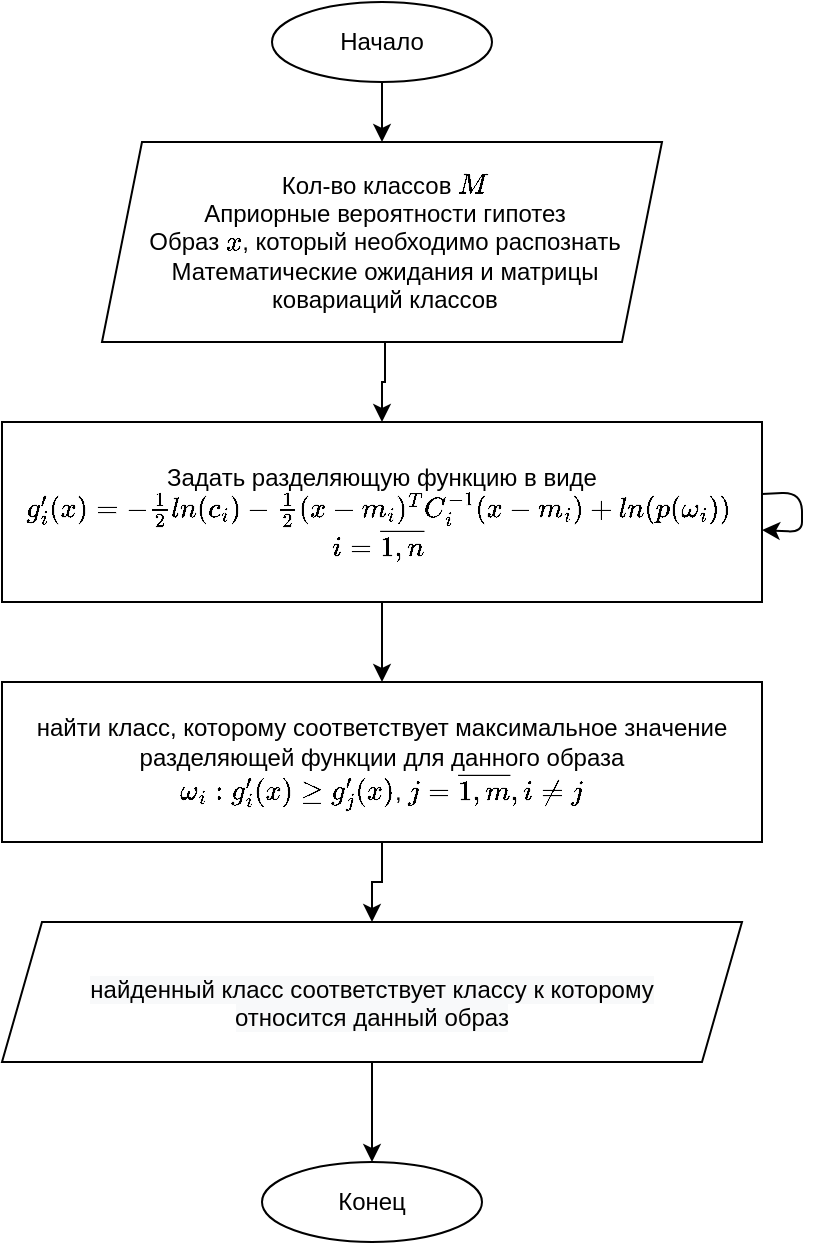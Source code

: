 <mxfile>
    <diagram id="B98Myi7qIVIVGV0O9Yf8" name="Page-1">
        <mxGraphModel dx="952" dy="564" grid="1" gridSize="10" guides="1" tooltips="1" connect="1" arrows="1" fold="1" page="1" pageScale="1" pageWidth="827" pageHeight="1169" background="#ffffff" math="1" shadow="0">
            <root>
                <mxCell id="0"/>
                <mxCell id="1" parent="0"/>
                <mxCell id="huDF47PdF3qLj8TZO268-3" style="edgeStyle=orthogonalEdgeStyle;rounded=0;orthogonalLoop=1;jettySize=auto;html=1;" parent="1" source="huDF47PdF3qLj8TZO268-2" target="huDF47PdF3qLj8TZO268-4" edge="1">
                    <mxGeometry relative="1" as="geometry">
                        <mxPoint x="386" y="220" as="targetPoint"/>
                    </mxGeometry>
                </mxCell>
                <mxCell id="huDF47PdF3qLj8TZO268-2" value="Начало" style="ellipse;whiteSpace=wrap;html=1;" parent="1" vertex="1">
                    <mxGeometry x="325" y="20" width="110" height="40" as="geometry"/>
                </mxCell>
                <mxCell id="huDF47PdF3qLj8TZO268-9" value="" style="group" parent="1" vertex="1" connectable="0">
                    <mxGeometry x="240" y="90" width="280" height="100" as="geometry"/>
                </mxCell>
                <mxCell id="huDF47PdF3qLj8TZO268-4" value="" style="shape=parallelogram;perimeter=parallelogramPerimeter;whiteSpace=wrap;html=1;fixedSize=1;perimeterSpacing=0;align=center;" parent="huDF47PdF3qLj8TZO268-9" vertex="1">
                    <mxGeometry width="280" height="100" as="geometry"/>
                </mxCell>
                <mxCell id="huDF47PdF3qLj8TZO268-8" value="Кол-во классов \( M \)&lt;br&gt;&lt;div&gt;Априорные вероятности гипотез&lt;/div&gt;Образ \( x \), который необходимо распознать&lt;br&gt;Математические ожидания и матрицы ковариаций классов" style="text;html=1;strokeColor=none;fillColor=none;align=center;verticalAlign=middle;whiteSpace=wrap;rounded=0;" parent="huDF47PdF3qLj8TZO268-9" vertex="1">
                    <mxGeometry x="20" width="243.03" height="100" as="geometry"/>
                </mxCell>
                <mxCell id="huDF47PdF3qLj8TZO268-14" style="edgeStyle=orthogonalEdgeStyle;rounded=0;orthogonalLoop=1;jettySize=auto;html=1;" parent="1" source="huDF47PdF3qLj8TZO268-10" target="huDF47PdF3qLj8TZO268-12" edge="1">
                    <mxGeometry relative="1" as="geometry"/>
                </mxCell>
                <mxCell id="huDF47PdF3qLj8TZO268-10" value="Задать разделяющую функцию в виде&lt;br&gt;\( g'_i(x) = -\frac{1}{2} ln(c_i) - \frac{1}{2} (x-m_i)^T C_i^{-1} (x-m_i) + ln(p(\omega_i)) \)&amp;nbsp;&lt;br&gt;\( i = \overline{1,n} \)&amp;nbsp;" style="rounded=0;whiteSpace=wrap;html=1;" parent="1" vertex="1">
                    <mxGeometry x="190" y="230" width="380" height="90" as="geometry"/>
                </mxCell>
                <mxCell id="huDF47PdF3qLj8TZO268-11" style="edgeStyle=orthogonalEdgeStyle;rounded=0;orthogonalLoop=1;jettySize=auto;html=1;" parent="1" source="huDF47PdF3qLj8TZO268-8" target="huDF47PdF3qLj8TZO268-10" edge="1">
                    <mxGeometry relative="1" as="geometry"/>
                </mxCell>
                <mxCell id="huDF47PdF3qLj8TZO268-15" style="edgeStyle=orthogonalEdgeStyle;rounded=0;orthogonalLoop=1;jettySize=auto;html=1;" parent="1" source="huDF47PdF3qLj8TZO268-12" target="huDF47PdF3qLj8TZO268-13" edge="1">
                    <mxGeometry relative="1" as="geometry"/>
                </mxCell>
                <mxCell id="huDF47PdF3qLj8TZO268-12" value="найти класс, которому соответствует максимальное значение разделяющей функции для данного образа&lt;br&gt;\( \omega_i : g'_i (x) \geq g'_j (x) \), \( j= \overline{1,m} , i \neq j \)" style="rounded=0;whiteSpace=wrap;html=1;" parent="1" vertex="1">
                    <mxGeometry x="190" y="360" width="380" height="80" as="geometry"/>
                </mxCell>
                <mxCell id="huDF47PdF3qLj8TZO268-17" style="edgeStyle=orthogonalEdgeStyle;rounded=0;orthogonalLoop=1;jettySize=auto;html=1;" parent="1" source="huDF47PdF3qLj8TZO268-13" target="huDF47PdF3qLj8TZO268-16" edge="1">
                    <mxGeometry relative="1" as="geometry"/>
                </mxCell>
                <mxCell id="huDF47PdF3qLj8TZO268-13" value="" style="shape=parallelogram;perimeter=parallelogramPerimeter;whiteSpace=wrap;html=1;fixedSize=1;" parent="1" vertex="1">
                    <mxGeometry x="190" y="480" width="370" height="70" as="geometry"/>
                </mxCell>
                <mxCell id="huDF47PdF3qLj8TZO268-16" value="Конец" style="ellipse;whiteSpace=wrap;html=1;" parent="1" vertex="1">
                    <mxGeometry x="320" y="600" width="110" height="40" as="geometry"/>
                </mxCell>
                <mxCell id="huDF47PdF3qLj8TZO268-18" value="&lt;span style=&quot;color: rgb(0 , 0 , 0) ; font-family: &amp;#34;helvetica&amp;#34; ; font-size: 12px ; font-style: normal ; font-weight: 400 ; letter-spacing: normal ; text-indent: 0px ; text-transform: none ; word-spacing: 0px ; background-color: rgb(248 , 249 , 250) ; display: inline ; float: none&quot;&gt;найденный класс соответствует классу к которому относится данный образ&lt;/span&gt;" style="text;whiteSpace=wrap;html=1;align=center;" parent="1" vertex="1">
                    <mxGeometry x="210" y="500" width="330" height="50" as="geometry"/>
                </mxCell>
                <mxCell id="2" style="edgeStyle=none;html=1;" parent="1" source="huDF47PdF3qLj8TZO268-10" target="huDF47PdF3qLj8TZO268-10" edge="1">
                    <mxGeometry relative="1" as="geometry"/>
                </mxCell>
            </root>
        </mxGraphModel>
    </diagram>
</mxfile>
